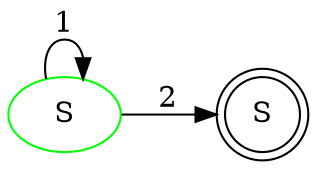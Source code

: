 digraph g {
rankdir=LR
1[label="S", color="green"]
2[label="S", shape="doublecircle"]

1 -> 1[label="1"]
1 -> 2[label="2"]
}
